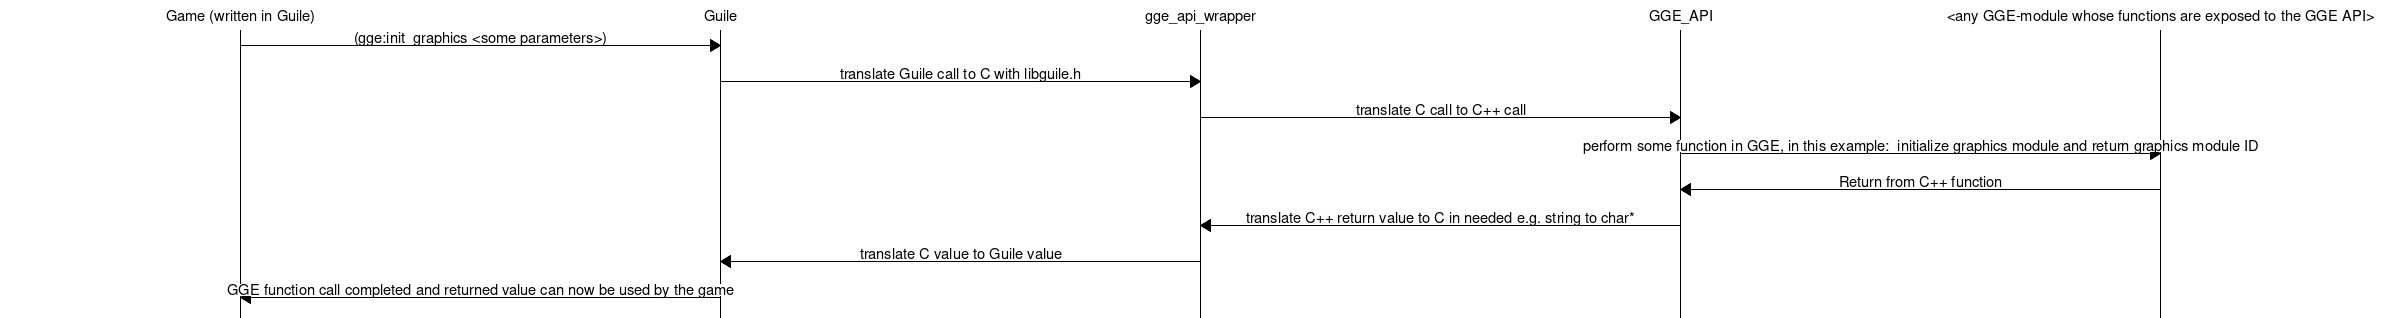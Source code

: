 # calls made between game and GGE
msc {
	hscale = "4";

	game [label="Game (written in Guile)"], 
	guile [label="Guile"], 
	gge_api_wrapper [label="gge_api_wrapper"],
	#scripter [label="Scripter"], 
	gge_api[label="GGE_API"], 
	gge[label="<any GGE-module whose functions are exposed to the GGE API>"];

	game=>guile [label="(gge:init_graphics <some parameters>)"];
	guile=>gge_api_wrapper [label="translate Guile call to C with libguile.h"];
	gge_api_wrapper=>gge_api [label="translate C call to C++ call"];
	gge_api=>gge [label="perform some function in GGE, in this example: 
	initialize graphics module and return graphics module ID"];
	gge => gge_api [label="Return from C++ function"];
	gge_api => gge_api_wrapper [label="translate C++ return value to C in needed e.g. string to char*"];
	gge_api_wrapper => guile [label="translate C value to Guile value"];
	guile => game [label="GGE function call completed and returned value can now be used by the game"];


	
}
